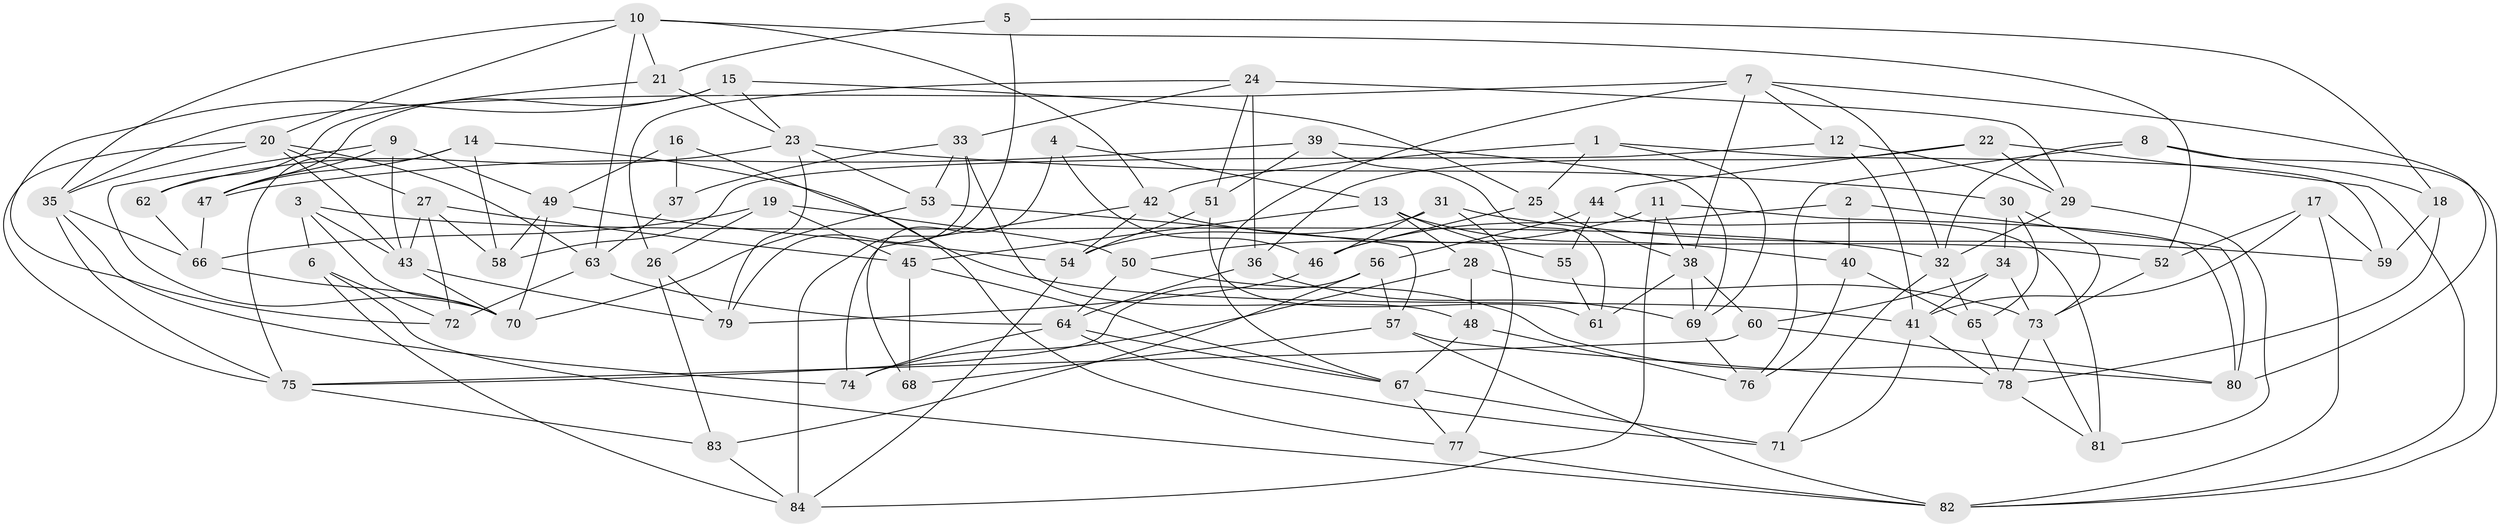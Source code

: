 // original degree distribution, {4: 1.0}
// Generated by graph-tools (version 1.1) at 2025/38/03/04/25 23:38:08]
// undirected, 84 vertices, 189 edges
graph export_dot {
  node [color=gray90,style=filled];
  1;
  2;
  3;
  4;
  5;
  6;
  7;
  8;
  9;
  10;
  11;
  12;
  13;
  14;
  15;
  16;
  17;
  18;
  19;
  20;
  21;
  22;
  23;
  24;
  25;
  26;
  27;
  28;
  29;
  30;
  31;
  32;
  33;
  34;
  35;
  36;
  37;
  38;
  39;
  40;
  41;
  42;
  43;
  44;
  45;
  46;
  47;
  48;
  49;
  50;
  51;
  52;
  53;
  54;
  55;
  56;
  57;
  58;
  59;
  60;
  61;
  62;
  63;
  64;
  65;
  66;
  67;
  68;
  69;
  70;
  71;
  72;
  73;
  74;
  75;
  76;
  77;
  78;
  79;
  80;
  81;
  82;
  83;
  84;
  1 -- 25 [weight=1.0];
  1 -- 42 [weight=1.0];
  1 -- 59 [weight=1.0];
  1 -- 69 [weight=1.0];
  2 -- 40 [weight=1.0];
  2 -- 46 [weight=1.0];
  2 -- 80 [weight=2.0];
  3 -- 6 [weight=1.0];
  3 -- 32 [weight=1.0];
  3 -- 43 [weight=1.0];
  3 -- 70 [weight=1.0];
  4 -- 13 [weight=1.0];
  4 -- 46 [weight=2.0];
  4 -- 68 [weight=1.0];
  5 -- 18 [weight=1.0];
  5 -- 21 [weight=1.0];
  5 -- 84 [weight=2.0];
  6 -- 72 [weight=1.0];
  6 -- 82 [weight=1.0];
  6 -- 84 [weight=1.0];
  7 -- 12 [weight=1.0];
  7 -- 32 [weight=1.0];
  7 -- 35 [weight=1.0];
  7 -- 38 [weight=1.0];
  7 -- 67 [weight=1.0];
  7 -- 80 [weight=1.0];
  8 -- 18 [weight=1.0];
  8 -- 32 [weight=1.0];
  8 -- 76 [weight=1.0];
  8 -- 82 [weight=1.0];
  9 -- 43 [weight=1.0];
  9 -- 47 [weight=1.0];
  9 -- 49 [weight=1.0];
  9 -- 70 [weight=1.0];
  10 -- 20 [weight=1.0];
  10 -- 21 [weight=1.0];
  10 -- 35 [weight=1.0];
  10 -- 42 [weight=1.0];
  10 -- 52 [weight=1.0];
  10 -- 63 [weight=1.0];
  11 -- 38 [weight=1.0];
  11 -- 50 [weight=1.0];
  11 -- 80 [weight=1.0];
  11 -- 84 [weight=1.0];
  12 -- 29 [weight=1.0];
  12 -- 41 [weight=1.0];
  12 -- 58 [weight=1.0];
  13 -- 28 [weight=1.0];
  13 -- 40 [weight=1.0];
  13 -- 45 [weight=1.0];
  13 -- 55 [weight=2.0];
  14 -- 41 [weight=1.0];
  14 -- 47 [weight=1.0];
  14 -- 58 [weight=1.0];
  14 -- 75 [weight=1.0];
  15 -- 23 [weight=1.0];
  15 -- 25 [weight=1.0];
  15 -- 47 [weight=1.0];
  15 -- 72 [weight=1.0];
  16 -- 37 [weight=1.0];
  16 -- 49 [weight=2.0];
  16 -- 77 [weight=1.0];
  17 -- 41 [weight=1.0];
  17 -- 52 [weight=1.0];
  17 -- 59 [weight=1.0];
  17 -- 82 [weight=1.0];
  18 -- 59 [weight=1.0];
  18 -- 78 [weight=1.0];
  19 -- 26 [weight=1.0];
  19 -- 45 [weight=1.0];
  19 -- 50 [weight=1.0];
  19 -- 66 [weight=1.0];
  20 -- 27 [weight=1.0];
  20 -- 35 [weight=1.0];
  20 -- 43 [weight=1.0];
  20 -- 63 [weight=1.0];
  20 -- 75 [weight=1.0];
  21 -- 23 [weight=1.0];
  21 -- 62 [weight=1.0];
  22 -- 29 [weight=1.0];
  22 -- 36 [weight=1.0];
  22 -- 44 [weight=1.0];
  22 -- 82 [weight=1.0];
  23 -- 30 [weight=1.0];
  23 -- 53 [weight=1.0];
  23 -- 62 [weight=1.0];
  23 -- 79 [weight=1.0];
  24 -- 26 [weight=1.0];
  24 -- 29 [weight=2.0];
  24 -- 33 [weight=1.0];
  24 -- 36 [weight=1.0];
  24 -- 51 [weight=1.0];
  25 -- 38 [weight=1.0];
  25 -- 46 [weight=1.0];
  26 -- 79 [weight=1.0];
  26 -- 83 [weight=1.0];
  27 -- 43 [weight=1.0];
  27 -- 45 [weight=2.0];
  27 -- 58 [weight=1.0];
  27 -- 72 [weight=1.0];
  28 -- 48 [weight=1.0];
  28 -- 73 [weight=1.0];
  28 -- 74 [weight=1.0];
  29 -- 32 [weight=1.0];
  29 -- 81 [weight=1.0];
  30 -- 34 [weight=1.0];
  30 -- 65 [weight=1.0];
  30 -- 73 [weight=1.0];
  31 -- 46 [weight=1.0];
  31 -- 54 [weight=1.0];
  31 -- 59 [weight=1.0];
  31 -- 77 [weight=1.0];
  32 -- 65 [weight=1.0];
  32 -- 71 [weight=1.0];
  33 -- 37 [weight=1.0];
  33 -- 48 [weight=1.0];
  33 -- 53 [weight=1.0];
  33 -- 79 [weight=2.0];
  34 -- 41 [weight=1.0];
  34 -- 60 [weight=1.0];
  34 -- 73 [weight=1.0];
  35 -- 66 [weight=1.0];
  35 -- 74 [weight=1.0];
  35 -- 75 [weight=1.0];
  36 -- 64 [weight=1.0];
  36 -- 69 [weight=1.0];
  37 -- 63 [weight=2.0];
  38 -- 60 [weight=1.0];
  38 -- 61 [weight=1.0];
  38 -- 69 [weight=1.0];
  39 -- 47 [weight=2.0];
  39 -- 51 [weight=1.0];
  39 -- 61 [weight=1.0];
  39 -- 69 [weight=2.0];
  40 -- 65 [weight=1.0];
  40 -- 76 [weight=1.0];
  41 -- 71 [weight=1.0];
  41 -- 78 [weight=1.0];
  42 -- 52 [weight=1.0];
  42 -- 54 [weight=2.0];
  42 -- 74 [weight=1.0];
  43 -- 70 [weight=1.0];
  43 -- 79 [weight=1.0];
  44 -- 55 [weight=1.0];
  44 -- 56 [weight=1.0];
  44 -- 81 [weight=1.0];
  45 -- 67 [weight=1.0];
  45 -- 68 [weight=1.0];
  46 -- 79 [weight=1.0];
  47 -- 66 [weight=1.0];
  48 -- 67 [weight=1.0];
  48 -- 76 [weight=1.0];
  49 -- 54 [weight=1.0];
  49 -- 58 [weight=1.0];
  49 -- 70 [weight=1.0];
  50 -- 64 [weight=1.0];
  50 -- 80 [weight=1.0];
  51 -- 54 [weight=1.0];
  51 -- 61 [weight=1.0];
  52 -- 73 [weight=1.0];
  53 -- 57 [weight=1.0];
  53 -- 70 [weight=1.0];
  54 -- 84 [weight=1.0];
  55 -- 61 [weight=1.0];
  56 -- 57 [weight=1.0];
  56 -- 75 [weight=1.0];
  56 -- 83 [weight=1.0];
  57 -- 68 [weight=2.0];
  57 -- 78 [weight=1.0];
  57 -- 82 [weight=1.0];
  60 -- 75 [weight=1.0];
  60 -- 80 [weight=1.0];
  62 -- 66 [weight=2.0];
  63 -- 64 [weight=1.0];
  63 -- 72 [weight=1.0];
  64 -- 67 [weight=1.0];
  64 -- 71 [weight=1.0];
  64 -- 74 [weight=1.0];
  65 -- 78 [weight=1.0];
  66 -- 70 [weight=1.0];
  67 -- 71 [weight=1.0];
  67 -- 77 [weight=1.0];
  69 -- 76 [weight=1.0];
  73 -- 78 [weight=1.0];
  73 -- 81 [weight=1.0];
  75 -- 83 [weight=1.0];
  77 -- 82 [weight=1.0];
  78 -- 81 [weight=1.0];
  83 -- 84 [weight=1.0];
}
